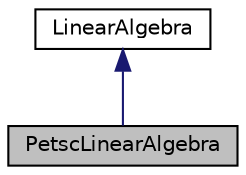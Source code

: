 digraph "PetscLinearAlgebra"
{
 // LATEX_PDF_SIZE
  edge [fontname="Helvetica",fontsize="10",labelfontname="Helvetica",labelfontsize="10"];
  node [fontname="Helvetica",fontsize="10",shape=record];
  Node1 [label="PetscLinearAlgebra",height=0.2,width=0.4,color="black", fillcolor="grey75", style="filled", fontcolor="black",tooltip="The PetscLinearAlgebra class implements the LinearAlgebra interface for the PETSc numerical linear al..."];
  Node2 -> Node1 [dir="back",color="midnightblue",fontsize="10",style="solid",fontname="Helvetica"];
  Node2 [label="LinearAlgebra",height=0.2,width=0.4,color="black", fillcolor="white", style="filled",URL="$class_linear_algebra.html",tooltip="The LinearAlgebra class provides an abstract interface to linear algebra frameworks: FSILS,..."];
}
